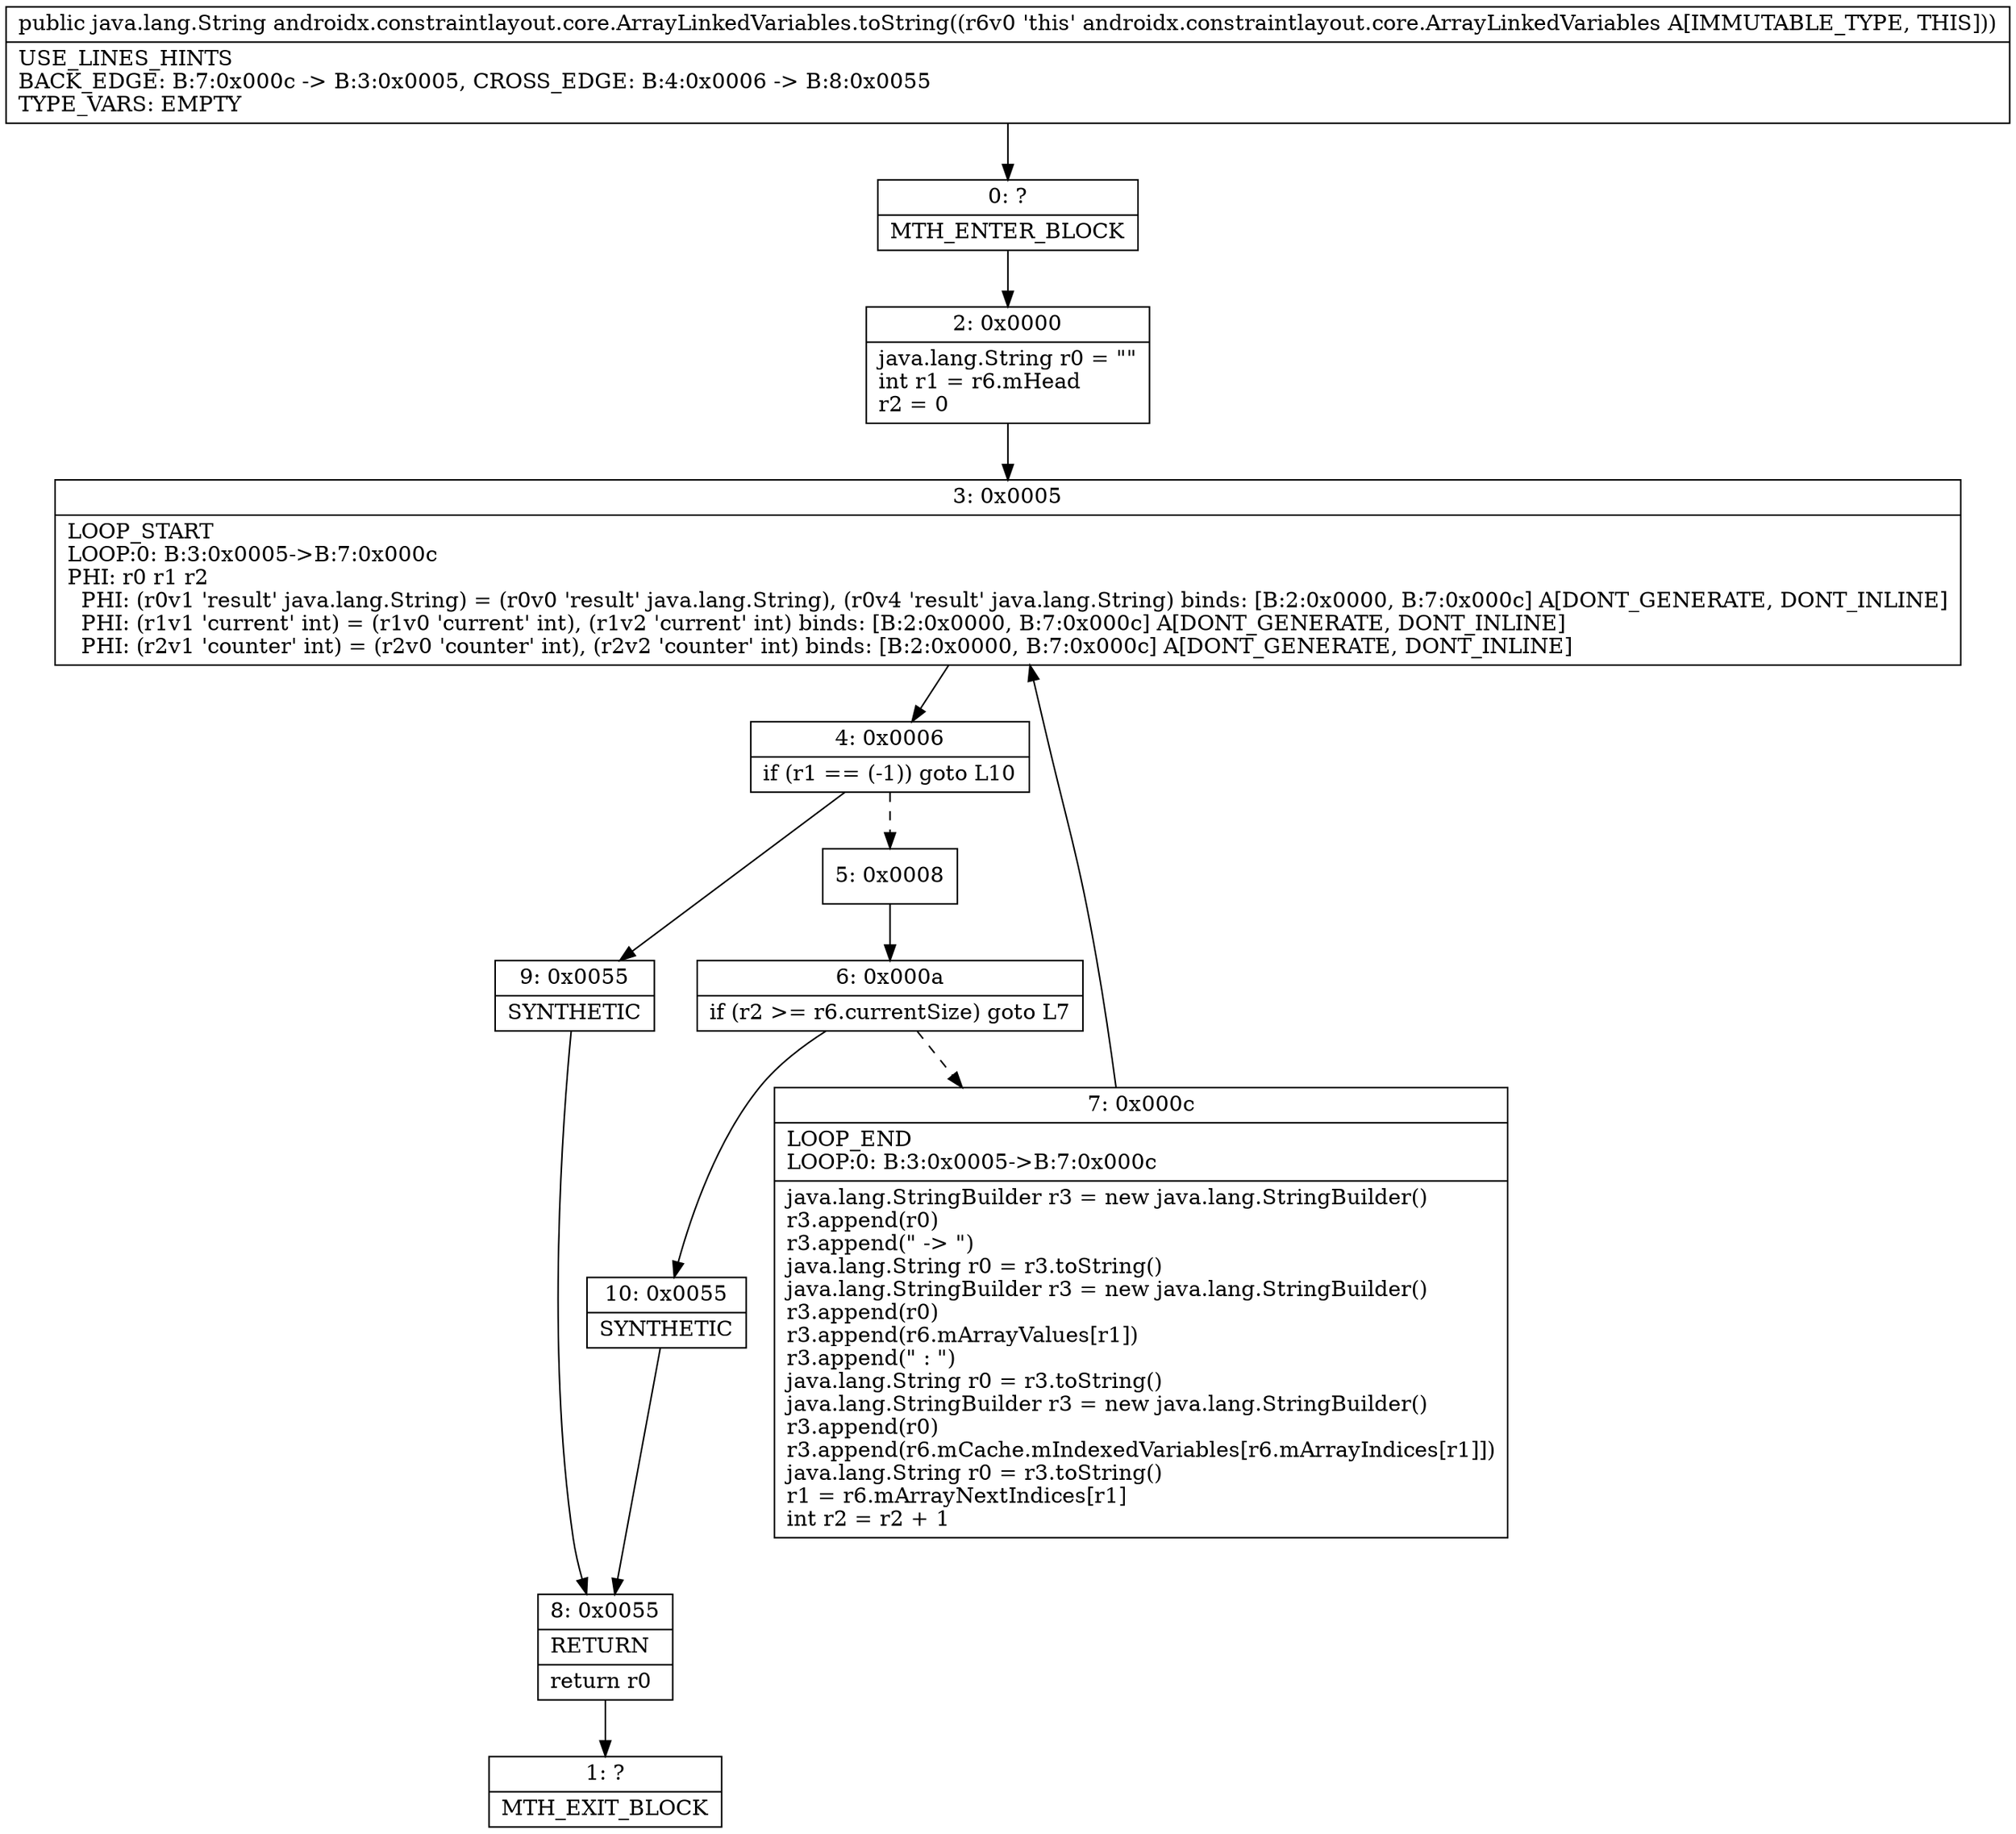 digraph "CFG forandroidx.constraintlayout.core.ArrayLinkedVariables.toString()Ljava\/lang\/String;" {
Node_0 [shape=record,label="{0\:\ ?|MTH_ENTER_BLOCK\l}"];
Node_2 [shape=record,label="{2\:\ 0x0000|java.lang.String r0 = \"\"\lint r1 = r6.mHead\lr2 = 0\l}"];
Node_3 [shape=record,label="{3\:\ 0x0005|LOOP_START\lLOOP:0: B:3:0x0005\-\>B:7:0x000c\lPHI: r0 r1 r2 \l  PHI: (r0v1 'result' java.lang.String) = (r0v0 'result' java.lang.String), (r0v4 'result' java.lang.String) binds: [B:2:0x0000, B:7:0x000c] A[DONT_GENERATE, DONT_INLINE]\l  PHI: (r1v1 'current' int) = (r1v0 'current' int), (r1v2 'current' int) binds: [B:2:0x0000, B:7:0x000c] A[DONT_GENERATE, DONT_INLINE]\l  PHI: (r2v1 'counter' int) = (r2v0 'counter' int), (r2v2 'counter' int) binds: [B:2:0x0000, B:7:0x000c] A[DONT_GENERATE, DONT_INLINE]\l}"];
Node_4 [shape=record,label="{4\:\ 0x0006|if (r1 == (\-1)) goto L10\l}"];
Node_5 [shape=record,label="{5\:\ 0x0008}"];
Node_6 [shape=record,label="{6\:\ 0x000a|if (r2 \>= r6.currentSize) goto L7\l}"];
Node_7 [shape=record,label="{7\:\ 0x000c|LOOP_END\lLOOP:0: B:3:0x0005\-\>B:7:0x000c\l|java.lang.StringBuilder r3 = new java.lang.StringBuilder()\lr3.append(r0)\lr3.append(\" \-\> \")\ljava.lang.String r0 = r3.toString()\ljava.lang.StringBuilder r3 = new java.lang.StringBuilder()\lr3.append(r0)\lr3.append(r6.mArrayValues[r1])\lr3.append(\" : \")\ljava.lang.String r0 = r3.toString()\ljava.lang.StringBuilder r3 = new java.lang.StringBuilder()\lr3.append(r0)\lr3.append(r6.mCache.mIndexedVariables[r6.mArrayIndices[r1]])\ljava.lang.String r0 = r3.toString()\lr1 = r6.mArrayNextIndices[r1]\lint r2 = r2 + 1\l}"];
Node_10 [shape=record,label="{10\:\ 0x0055|SYNTHETIC\l}"];
Node_8 [shape=record,label="{8\:\ 0x0055|RETURN\l|return r0\l}"];
Node_1 [shape=record,label="{1\:\ ?|MTH_EXIT_BLOCK\l}"];
Node_9 [shape=record,label="{9\:\ 0x0055|SYNTHETIC\l}"];
MethodNode[shape=record,label="{public java.lang.String androidx.constraintlayout.core.ArrayLinkedVariables.toString((r6v0 'this' androidx.constraintlayout.core.ArrayLinkedVariables A[IMMUTABLE_TYPE, THIS]))  | USE_LINES_HINTS\lBACK_EDGE: B:7:0x000c \-\> B:3:0x0005, CROSS_EDGE: B:4:0x0006 \-\> B:8:0x0055\lTYPE_VARS: EMPTY\l}"];
MethodNode -> Node_0;Node_0 -> Node_2;
Node_2 -> Node_3;
Node_3 -> Node_4;
Node_4 -> Node_5[style=dashed];
Node_4 -> Node_9;
Node_5 -> Node_6;
Node_6 -> Node_7[style=dashed];
Node_6 -> Node_10;
Node_7 -> Node_3;
Node_10 -> Node_8;
Node_8 -> Node_1;
Node_9 -> Node_8;
}

